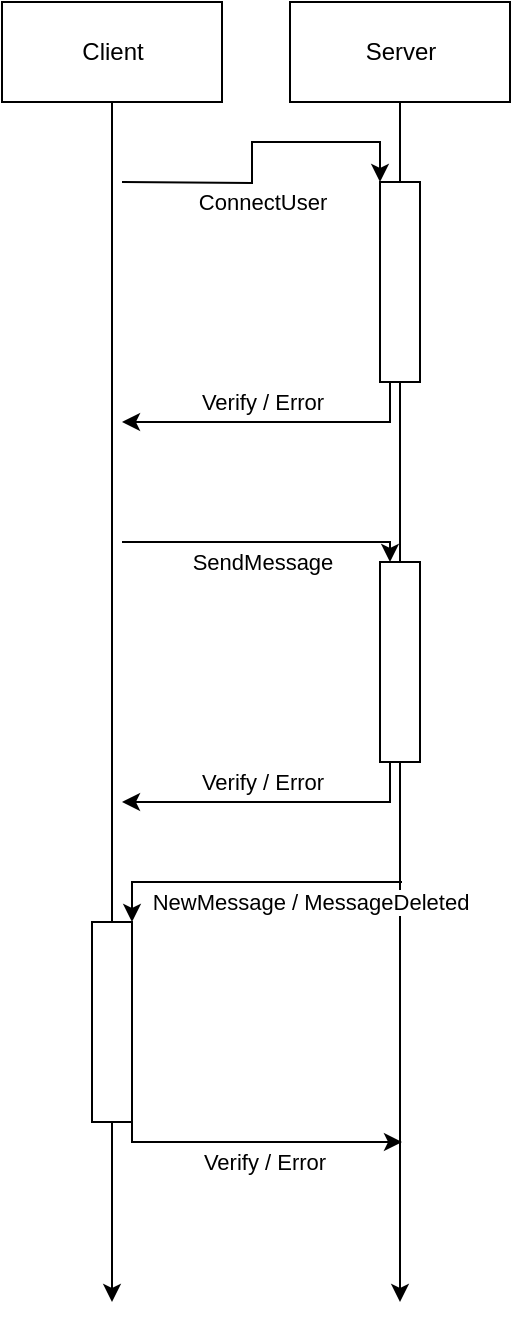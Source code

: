 <mxfile version="15.4.3" type="device"><diagram id="ZscNq2ED2E1fwiqI2GFc" name="Page-1"><mxGraphModel dx="981" dy="526" grid="1" gridSize="10" guides="1" tooltips="1" connect="1" arrows="1" fold="1" page="1" pageScale="1" pageWidth="827" pageHeight="1169" math="0" shadow="0"><root><mxCell id="0"/><mxCell id="1" parent="0"/><mxCell id="zb_eZFM-bdGzXJWeebQM-1" style="edgeStyle=orthogonalEdgeStyle;rounded=0;orthogonalLoop=1;jettySize=auto;html=1;startArrow=none;" edge="1" parent="1" source="zb_eZFM-bdGzXJWeebQM-15"><mxGeometry relative="1" as="geometry"><mxPoint x="325" y="720" as="targetPoint"/></mxGeometry></mxCell><mxCell id="LKr1D5G-gIX72bO5yonb-8" value="Client" style="html=1;" parent="1" vertex="1"><mxGeometry x="270" y="70" width="110" height="50" as="geometry"/></mxCell><mxCell id="zb_eZFM-bdGzXJWeebQM-2" style="edgeStyle=orthogonalEdgeStyle;rounded=0;orthogonalLoop=1;jettySize=auto;html=1;startArrow=none;" edge="1" parent="1" source="zb_eZFM-bdGzXJWeebQM-5"><mxGeometry relative="1" as="geometry"><mxPoint x="469" y="720" as="targetPoint"/></mxGeometry></mxCell><mxCell id="LKr1D5G-gIX72bO5yonb-9" value="Server" style="html=1;" parent="1" vertex="1"><mxGeometry x="414" y="70" width="110" height="50" as="geometry"/></mxCell><mxCell id="zb_eZFM-bdGzXJWeebQM-8" style="edgeStyle=orthogonalEdgeStyle;rounded=0;orthogonalLoop=1;jettySize=auto;html=1;exitX=0;exitY=0;exitDx=0;exitDy=0;startArrow=classic;startFill=1;endArrow=none;endFill=0;" edge="1" parent="1" source="zb_eZFM-bdGzXJWeebQM-5"><mxGeometry relative="1" as="geometry"><mxPoint x="330" y="160" as="targetPoint"/></mxGeometry></mxCell><mxCell id="zb_eZFM-bdGzXJWeebQM-10" value="ConnectUser" style="edgeLabel;html=1;align=center;verticalAlign=middle;resizable=0;points=[];" vertex="1" connectable="0" parent="zb_eZFM-bdGzXJWeebQM-8"><mxGeometry x="-0.249" y="1" relative="1" as="geometry"><mxPoint x="-16" y="29" as="offset"/></mxGeometry></mxCell><mxCell id="zb_eZFM-bdGzXJWeebQM-12" style="edgeStyle=orthogonalEdgeStyle;rounded=0;orthogonalLoop=1;jettySize=auto;html=1;startArrow=none;startFill=0;endArrow=classic;endFill=1;exitX=0.25;exitY=1;exitDx=0;exitDy=0;" edge="1" parent="1" source="zb_eZFM-bdGzXJWeebQM-5"><mxGeometry relative="1" as="geometry"><mxPoint x="330" y="280" as="targetPoint"/><Array as="points"><mxPoint x="464" y="280"/></Array></mxGeometry></mxCell><mxCell id="zb_eZFM-bdGzXJWeebQM-13" value="Verify / Error" style="edgeLabel;html=1;align=center;verticalAlign=middle;resizable=0;points=[];" vertex="1" connectable="0" parent="zb_eZFM-bdGzXJWeebQM-12"><mxGeometry x="-0.03" y="1" relative="1" as="geometry"><mxPoint x="-10" y="-11" as="offset"/></mxGeometry></mxCell><mxCell id="zb_eZFM-bdGzXJWeebQM-5" value="" style="rounded=0;whiteSpace=wrap;html=1;" vertex="1" parent="1"><mxGeometry x="459" y="160" width="20" height="100" as="geometry"/></mxCell><mxCell id="zb_eZFM-bdGzXJWeebQM-7" value="" style="edgeStyle=orthogonalEdgeStyle;rounded=0;orthogonalLoop=1;jettySize=auto;html=1;endArrow=none;" edge="1" parent="1" source="LKr1D5G-gIX72bO5yonb-9" target="zb_eZFM-bdGzXJWeebQM-5"><mxGeometry relative="1" as="geometry"><mxPoint x="469" y="530" as="targetPoint"/><mxPoint x="469" y="120" as="sourcePoint"/></mxGeometry></mxCell><mxCell id="zb_eZFM-bdGzXJWeebQM-17" style="edgeStyle=orthogonalEdgeStyle;rounded=0;orthogonalLoop=1;jettySize=auto;html=1;startArrow=classic;startFill=1;endArrow=none;endFill=0;exitX=0.25;exitY=0;exitDx=0;exitDy=0;" edge="1" parent="1" source="zb_eZFM-bdGzXJWeebQM-14"><mxGeometry relative="1" as="geometry"><mxPoint x="330" y="340" as="targetPoint"/><Array as="points"><mxPoint x="464" y="340"/><mxPoint x="330" y="340"/></Array></mxGeometry></mxCell><mxCell id="zb_eZFM-bdGzXJWeebQM-18" value="SendMessage" style="edgeLabel;html=1;align=center;verticalAlign=middle;resizable=0;points=[];" vertex="1" connectable="0" parent="zb_eZFM-bdGzXJWeebQM-17"><mxGeometry x="-0.399" relative="1" as="geometry"><mxPoint x="-31" y="10" as="offset"/></mxGeometry></mxCell><mxCell id="zb_eZFM-bdGzXJWeebQM-19" style="edgeStyle=orthogonalEdgeStyle;rounded=0;orthogonalLoop=1;jettySize=auto;html=1;startArrow=none;startFill=0;endArrow=classic;endFill=1;exitX=0.25;exitY=1;exitDx=0;exitDy=0;" edge="1" parent="1" source="zb_eZFM-bdGzXJWeebQM-14"><mxGeometry relative="1" as="geometry"><mxPoint x="330" y="470.0" as="targetPoint"/><Array as="points"><mxPoint x="464" y="470"/></Array></mxGeometry></mxCell><mxCell id="zb_eZFM-bdGzXJWeebQM-20" value="Verify / Error" style="edgeLabel;html=1;align=center;verticalAlign=middle;resizable=0;points=[];" vertex="1" connectable="0" parent="zb_eZFM-bdGzXJWeebQM-19"><mxGeometry x="-0.165" y="-2" relative="1" as="geometry"><mxPoint x="-20" y="-8" as="offset"/></mxGeometry></mxCell><mxCell id="zb_eZFM-bdGzXJWeebQM-14" value="" style="rounded=0;whiteSpace=wrap;html=1;" vertex="1" parent="1"><mxGeometry x="459" y="350" width="20" height="100" as="geometry"/></mxCell><mxCell id="zb_eZFM-bdGzXJWeebQM-21" style="edgeStyle=orthogonalEdgeStyle;rounded=0;orthogonalLoop=1;jettySize=auto;html=1;startArrow=classic;startFill=1;endArrow=none;endFill=0;exitX=1;exitY=0;exitDx=0;exitDy=0;" edge="1" parent="1" source="zb_eZFM-bdGzXJWeebQM-15"><mxGeometry relative="1" as="geometry"><mxPoint x="470" y="510" as="targetPoint"/><Array as="points"><mxPoint x="335" y="510"/></Array></mxGeometry></mxCell><mxCell id="zb_eZFM-bdGzXJWeebQM-22" value="NewMessage / MessageDeleted" style="edgeLabel;html=1;align=center;verticalAlign=middle;resizable=0;points=[];" vertex="1" connectable="0" parent="zb_eZFM-bdGzXJWeebQM-21"><mxGeometry x="-0.228" y="-2" relative="1" as="geometry"><mxPoint x="49" y="8" as="offset"/></mxGeometry></mxCell><mxCell id="zb_eZFM-bdGzXJWeebQM-23" style="edgeStyle=orthogonalEdgeStyle;rounded=0;orthogonalLoop=1;jettySize=auto;html=1;startArrow=none;startFill=0;endArrow=classic;endFill=1;exitX=1;exitY=1;exitDx=0;exitDy=0;" edge="1" parent="1" source="zb_eZFM-bdGzXJWeebQM-15"><mxGeometry relative="1" as="geometry"><mxPoint x="470" y="640" as="targetPoint"/><Array as="points"><mxPoint x="335" y="640"/></Array></mxGeometry></mxCell><mxCell id="zb_eZFM-bdGzXJWeebQM-24" value="Verify / Error" style="edgeLabel;html=1;align=center;verticalAlign=middle;resizable=0;points=[];" vertex="1" connectable="0" parent="zb_eZFM-bdGzXJWeebQM-23"><mxGeometry x="0.316" relative="1" as="geometry"><mxPoint x="-20" y="10" as="offset"/></mxGeometry></mxCell><mxCell id="zb_eZFM-bdGzXJWeebQM-15" value="" style="rounded=0;whiteSpace=wrap;html=1;" vertex="1" parent="1"><mxGeometry x="315" y="530" width="20" height="100" as="geometry"/></mxCell><mxCell id="zb_eZFM-bdGzXJWeebQM-16" value="" style="edgeStyle=orthogonalEdgeStyle;rounded=0;orthogonalLoop=1;jettySize=auto;html=1;endArrow=none;" edge="1" parent="1" source="LKr1D5G-gIX72bO5yonb-8" target="zb_eZFM-bdGzXJWeebQM-15"><mxGeometry relative="1" as="geometry"><mxPoint x="325" y="720" as="targetPoint"/><mxPoint x="325" y="120" as="sourcePoint"/></mxGeometry></mxCell></root></mxGraphModel></diagram></mxfile>